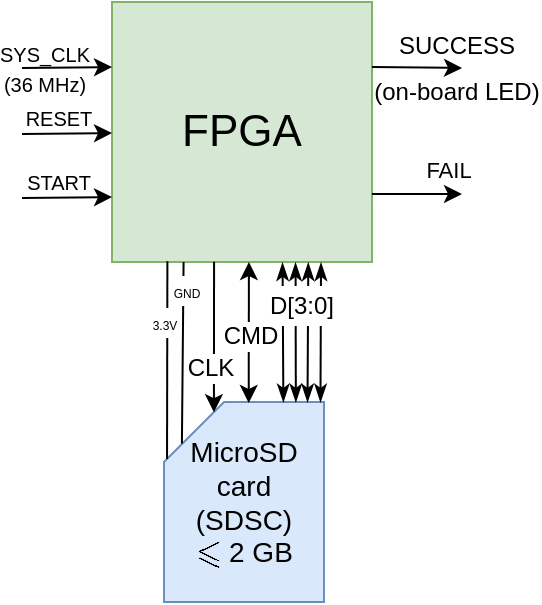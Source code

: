 <mxfile version="20.8.10" type="device"><diagram id="fO9pJ9hmjl-DQnfwtDK7" name="Страница 1"><mxGraphModel dx="433" dy="280" grid="1" gridSize="10" guides="1" tooltips="1" connect="1" arrows="1" fold="1" page="1" pageScale="1" pageWidth="1169" pageHeight="827" math="1" shadow="0"><root><mxCell id="0"/><mxCell id="1" parent="0"/><mxCell id="NyUPaynE3EMtB2uFRSFc-2" value="&lt;div style=&quot;font-size: 14px;&quot;&gt;&lt;span style=&quot;background-color: initial;&quot;&gt;&lt;font style=&quot;font-size: 14px;&quot;&gt;MicroSD card (SDSC)&lt;/font&gt;&lt;/span&gt;&lt;/div&gt;&lt;font style=&quot;font-size: 14px;&quot;&gt;&lt;div style=&quot;&quot;&gt;&lt;span style=&quot;background-color: initial;&quot;&gt;\(\leqslant\) 2 GB&lt;/span&gt;&lt;/div&gt;&lt;/font&gt;" style="shape=card;whiteSpace=wrap;html=1;fillColor=#dae8fc;strokeColor=#6c8ebf;align=center;" parent="1" vertex="1"><mxGeometry x="161" y="327" width="80" height="100" as="geometry"/></mxCell><mxCell id="NyUPaynE3EMtB2uFRSFc-4" value="&lt;font style=&quot;font-size: 22px;&quot;&gt;FPGA&lt;/font&gt;" style="whiteSpace=wrap;html=1;aspect=fixed;fillColor=#d5e8d4;strokeColor=#82b366;" parent="1" vertex="1"><mxGeometry x="135" y="127" width="130" height="130" as="geometry"/></mxCell><mxCell id="NyUPaynE3EMtB2uFRSFc-5" value="" style="endArrow=classicThin;html=1;rounded=0;fontSize=22;entryX=0.804;entryY=1.003;entryDx=0;entryDy=0;exitX=0.978;exitY=0;exitDx=0;exitDy=0;exitPerimeter=0;startArrow=classicThin;startFill=1;endFill=1;entryPerimeter=0;" parent="1" source="NyUPaynE3EMtB2uFRSFc-2" edge="1"><mxGeometry width="50" height="50" relative="1" as="geometry"><mxPoint x="239.28" y="326.5" as="sourcePoint"/><mxPoint x="239.52" y="257.39" as="targetPoint"/></mxGeometry></mxCell><mxCell id="NyUPaynE3EMtB2uFRSFc-6" value="" style="endArrow=classicThin;html=1;rounded=0;fontSize=22;entryX=0.755;entryY=1.003;entryDx=0;entryDy=0;exitX=0.897;exitY=0;exitDx=0;exitDy=0;exitPerimeter=0;startArrow=classicThin;startFill=1;endFill=1;entryPerimeter=0;" parent="1" source="NyUPaynE3EMtB2uFRSFc-2" target="NyUPaynE3EMtB2uFRSFc-4" edge="1"><mxGeometry width="50" height="50" relative="1" as="geometry"><mxPoint x="232.72" y="327.4" as="sourcePoint"/><mxPoint x="233.22" y="257.5" as="targetPoint"/></mxGeometry></mxCell><mxCell id="NyUPaynE3EMtB2uFRSFc-8" value="" style="endArrow=classicThin;html=1;rounded=0;fontSize=22;exitX=0.824;exitY=0;exitDx=0;exitDy=0;exitPerimeter=0;startArrow=classicThin;startFill=1;endFill=1;entryX=0.706;entryY=1.003;entryDx=0;entryDy=0;entryPerimeter=0;" parent="1" source="NyUPaynE3EMtB2uFRSFc-2" edge="1"><mxGeometry width="50" height="50" relative="1" as="geometry"><mxPoint x="226.88" y="326.8" as="sourcePoint"/><mxPoint x="226.78" y="257.39" as="targetPoint"/></mxGeometry></mxCell><mxCell id="NyUPaynE3EMtB2uFRSFc-9" value="" style="endArrow=classicThin;html=1;rounded=0;fontSize=22;entryX=0.656;entryY=1.003;entryDx=0;entryDy=0;exitX=0.746;exitY=0;exitDx=0;exitDy=0;exitPerimeter=0;startArrow=classicThin;startFill=1;endFill=1;entryPerimeter=0;" parent="1" source="NyUPaynE3EMtB2uFRSFc-2" target="NyUPaynE3EMtB2uFRSFc-4" edge="1"><mxGeometry width="50" height="50" relative="1" as="geometry"><mxPoint x="220.68" y="326.6" as="sourcePoint"/><mxPoint x="220.22" y="257.5" as="targetPoint"/></mxGeometry></mxCell><mxCell id="NyUPaynE3EMtB2uFRSFc-12" value="D[3:0]" style="text;html=1;strokeColor=none;fillColor=default;align=center;verticalAlign=middle;whiteSpace=wrap;rounded=0;fontSize=12;" parent="1" vertex="1"><mxGeometry x="210" y="269" width="40" height="20" as="geometry"/></mxCell><mxCell id="NyUPaynE3EMtB2uFRSFc-17" value="" style="endArrow=classic;html=1;rounded=0;fontSize=12;exitX=0.392;exitY=0.005;exitDx=0;exitDy=0;exitPerimeter=0;entryX=0.442;entryY=1;entryDx=0;entryDy=0;entryPerimeter=0;startArrow=classic;startFill=1;endFill=1;" parent="1" edge="1"><mxGeometry width="50" height="50" relative="1" as="geometry"><mxPoint x="203.36" y="327.5" as="sourcePoint"/><mxPoint x="203.46" y="257" as="targetPoint"/></mxGeometry></mxCell><mxCell id="NyUPaynE3EMtB2uFRSFc-18" value="CMD" style="edgeLabel;html=1;align=center;verticalAlign=middle;resizable=0;points=[];fontSize=12;" parent="NyUPaynE3EMtB2uFRSFc-17" vertex="1" connectable="0"><mxGeometry x="0.102" relative="1" as="geometry"><mxPoint y="5" as="offset"/></mxGeometry></mxCell><mxCell id="NyUPaynE3EMtB2uFRSFc-19" value="" style="endArrow=none;html=1;rounded=0;fontSize=12;exitX=0.312;exitY=0.051;exitDx=0;exitDy=0;exitPerimeter=0;entryX=0.331;entryY=0.999;entryDx=0;entryDy=0;entryPerimeter=0;startArrow=classic;startFill=1;" parent="1" source="NyUPaynE3EMtB2uFRSFc-2" edge="1"><mxGeometry width="50" height="50" relative="1" as="geometry"><mxPoint x="185.96" y="330" as="sourcePoint"/><mxPoint x="186.03" y="256.87" as="targetPoint"/></mxGeometry></mxCell><mxCell id="NyUPaynE3EMtB2uFRSFc-20" value="CLK" style="edgeLabel;html=1;align=center;verticalAlign=middle;resizable=0;points=[];fontSize=12;" parent="NyUPaynE3EMtB2uFRSFc-19" vertex="1" connectable="0"><mxGeometry x="0.102" relative="1" as="geometry"><mxPoint x="-2" y="19" as="offset"/></mxGeometry></mxCell><mxCell id="NyUPaynE3EMtB2uFRSFc-21" value="" style="endArrow=none;html=1;rounded=0;fontSize=12;entryX=0.331;entryY=0.999;entryDx=0;entryDy=0;entryPerimeter=0;exitX=0.112;exitY=0.208;exitDx=0;exitDy=0;exitPerimeter=0;" parent="1" source="NyUPaynE3EMtB2uFRSFc-2" edge="1"><mxGeometry width="50" height="50" relative="1" as="geometry"><mxPoint x="170" y="347" as="sourcePoint"/><mxPoint x="170.79" y="257.0" as="targetPoint"/></mxGeometry></mxCell><mxCell id="NyUPaynE3EMtB2uFRSFc-22" value="&lt;font style=&quot;font-size: 6px;&quot;&gt;GND&lt;/font&gt;" style="edgeLabel;html=1;align=center;verticalAlign=middle;resizable=0;points=[];fontSize=12;" parent="NyUPaynE3EMtB2uFRSFc-21" vertex="1" connectable="0"><mxGeometry x="0.102" relative="1" as="geometry"><mxPoint x="1" y="-27" as="offset"/></mxGeometry></mxCell><mxCell id="NyUPaynE3EMtB2uFRSFc-23" value="" style="endArrow=none;html=1;rounded=0;fontSize=12;exitX=0.019;exitY=0.285;exitDx=0;exitDy=0;exitPerimeter=0;entryX=0.213;entryY=0.997;entryDx=0;entryDy=0;entryPerimeter=0;" parent="1" source="NyUPaynE3EMtB2uFRSFc-2" target="NyUPaynE3EMtB2uFRSFc-4" edge="1"><mxGeometry width="50" height="50" relative="1" as="geometry"><mxPoint x="161" y="340.73" as="sourcePoint"/><mxPoint x="161.79" y="257.0" as="targetPoint"/></mxGeometry></mxCell><mxCell id="NyUPaynE3EMtB2uFRSFc-24" value="&lt;font style=&quot;font-size: 6px;&quot;&gt;3.3V&lt;/font&gt;" style="edgeLabel;html=1;align=center;verticalAlign=middle;resizable=0;points=[];fontSize=12;" parent="NyUPaynE3EMtB2uFRSFc-23" vertex="1" connectable="0"><mxGeometry x="0.102" relative="1" as="geometry"><mxPoint x="-2" y="-14" as="offset"/></mxGeometry></mxCell><mxCell id="NyUPaynE3EMtB2uFRSFc-26" value="" style="endArrow=classic;html=1;rounded=0;fontSize=6;endFill=1;entryX=0;entryY=0.75;entryDx=0;entryDy=0;" parent="1" edge="1"><mxGeometry width="50" height="50" relative="1" as="geometry"><mxPoint x="90" y="225" as="sourcePoint"/><mxPoint x="135" y="224.5" as="targetPoint"/></mxGeometry></mxCell><mxCell id="EQyaDjutotKaHnsKmeEY-12" value="START" style="edgeLabel;html=1;align=center;verticalAlign=middle;resizable=0;points=[];fontSize=10;" parent="NyUPaynE3EMtB2uFRSFc-26" vertex="1" connectable="0"><mxGeometry x="-0.414" y="1" relative="1" as="geometry"><mxPoint x="5" y="-7" as="offset"/></mxGeometry></mxCell><mxCell id="NyUPaynE3EMtB2uFRSFc-51" value="" style="endArrow=classic;html=1;rounded=0;fontSize=6;exitX=1;exitY=0.25;exitDx=0;exitDy=0;endFill=1;" parent="1" source="NyUPaynE3EMtB2uFRSFc-4" edge="1"><mxGeometry width="50" height="50" relative="1" as="geometry"><mxPoint x="160" y="177" as="sourcePoint"/><mxPoint x="310" y="160" as="targetPoint"/></mxGeometry></mxCell><mxCell id="NyUPaynE3EMtB2uFRSFc-52" value="&lt;font style=&quot;&quot;&gt;&lt;span style=&quot;font-size: 12px;&quot;&gt;SUCCESS&lt;/span&gt;&lt;br&gt;&lt;font style=&quot;font-size: 7px;&quot;&gt;&amp;nbsp;&lt;/font&gt;&lt;br&gt;&lt;span style=&quot;font-size: 12px;&quot;&gt;(on-board LED)&lt;/span&gt;&lt;br&gt;&lt;/font&gt;" style="edgeLabel;html=1;align=center;verticalAlign=middle;resizable=0;points=[];fontSize=6;labelBackgroundColor=none;" parent="NyUPaynE3EMtB2uFRSFc-51" vertex="1" connectable="0"><mxGeometry x="0.698" relative="1" as="geometry"><mxPoint x="4" as="offset"/></mxGeometry></mxCell><mxCell id="KM2RA54iMA9DWckKqhhu-1" value="" style="endArrow=classic;html=1;rounded=0;fontSize=12;fontColor=#0000FF;strokeColor=#000000;entryX=0;entryY=0.25;entryDx=0;entryDy=0;" parent="1" target="NyUPaynE3EMtB2uFRSFc-4" edge="1"><mxGeometry width="50" height="50" relative="1" as="geometry"><mxPoint x="90" y="160" as="sourcePoint"/><mxPoint x="161" y="100" as="targetPoint"/></mxGeometry></mxCell><mxCell id="KM2RA54iMA9DWckKqhhu-2" value="&lt;font style=&quot;font-size: 10px;&quot; color=&quot;#000000&quot;&gt;SYS_CLK&lt;br&gt;(36 MHz)&lt;br&gt;&lt;/font&gt;" style="edgeLabel;html=1;align=center;verticalAlign=middle;resizable=0;points=[];fontSize=12;fontColor=#0000FF;labelBackgroundColor=none;" parent="KM2RA54iMA9DWckKqhhu-1" vertex="1" connectable="0"><mxGeometry x="-0.921" y="-1" relative="1" as="geometry"><mxPoint x="9" y="-1" as="offset"/></mxGeometry></mxCell><mxCell id="eIJb3_RPjEm_Himib9NU-12" value="" style="endArrow=classic;html=1;rounded=0;endFill=1;" parent="1" edge="1"><mxGeometry width="50" height="50" relative="1" as="geometry"><mxPoint x="265" y="223" as="sourcePoint"/><mxPoint x="310" y="223" as="targetPoint"/></mxGeometry></mxCell><mxCell id="eIJb3_RPjEm_Himib9NU-16" value="FAIL" style="edgeLabel;html=1;align=center;verticalAlign=middle;resizable=0;points=[];labelBackgroundColor=none;" parent="eIJb3_RPjEm_Himib9NU-12" vertex="1" connectable="0"><mxGeometry x="-0.699" y="-2" relative="1" as="geometry"><mxPoint x="31" y="-14" as="offset"/></mxGeometry></mxCell><mxCell id="eIJb3_RPjEm_Himib9NU-120" value="" style="endArrow=classic;html=1;rounded=0;fontSize=6;endFill=1;entryX=0;entryY=0.75;entryDx=0;entryDy=0;" parent="1" edge="1"><mxGeometry width="50" height="50" relative="1" as="geometry"><mxPoint x="90" y="193" as="sourcePoint"/><mxPoint x="135" y="192.5" as="targetPoint"/></mxGeometry></mxCell><mxCell id="eIJb3_RPjEm_Himib9NU-121" value="RESET" style="edgeLabel;html=1;align=center;verticalAlign=middle;resizable=0;points=[];fontSize=10;" parent="eIJb3_RPjEm_Himib9NU-120" vertex="1" connectable="0"><mxGeometry x="-0.414" y="1" relative="1" as="geometry"><mxPoint x="5" y="-7" as="offset"/></mxGeometry></mxCell></root></mxGraphModel></diagram></mxfile>